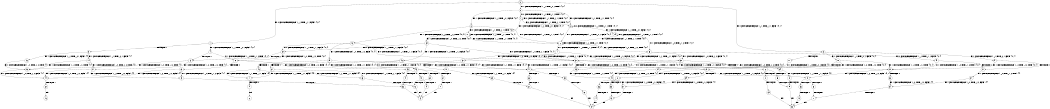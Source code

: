 digraph BCG {
size = "7, 10.5";
center = TRUE;
node [shape = circle];
0 [peripheries = 2];
0 -> 1 [label = "EX !0 !ATOMIC_EXCH_BRANCH (1, +1, TRUE, +1, 1, FALSE) !{0, 1}"];
0 -> 2 [label = "EX !1 !ATOMIC_EXCH_BRANCH (1, +1, TRUE, +0, 1, TRUE) !{0, 1}"];
0 -> 3 [label = "EX !0 !ATOMIC_EXCH_BRANCH (1, +1, TRUE, +1, 1, FALSE) !{0, 1}"];
1 -> 4 [label = "EX !1 !ATOMIC_EXCH_BRANCH (1, +1, TRUE, +0, 1, FALSE) !{0, 1}"];
1 -> 5 [label = "TERMINATE !0"];
2 -> 6 [label = "EX !1 !ATOMIC_EXCH_BRANCH (1, +1, TRUE, +0, 1, FALSE) !{0, 1}"];
2 -> 7 [label = "EX !0 !ATOMIC_EXCH_BRANCH (1, +1, TRUE, +1, 1, TRUE) !{0, 1}"];
2 -> 8 [label = "EX !0 !ATOMIC_EXCH_BRANCH (1, +1, TRUE, +1, 1, TRUE) !{0, 1}"];
3 -> 9 [label = "EX !1 !ATOMIC_EXCH_BRANCH (1, +1, TRUE, +0, 1, FALSE) !{0, 1}"];
3 -> 10 [label = "EX !1 !ATOMIC_EXCH_BRANCH (1, +1, TRUE, +0, 1, FALSE) !{0, 1}"];
3 -> 11 [label = "TERMINATE !0"];
4 -> 12 [label = "EX !1 !ATOMIC_EXCH_BRANCH (1, +0, TRUE, +1, 2, TRUE) !{0, 1}"];
4 -> 13 [label = "TERMINATE !0"];
5 -> 14 [label = "EX !1 !ATOMIC_EXCH_BRANCH (1, +1, TRUE, +0, 1, FALSE) !{1}"];
5 -> 15 [label = "EX !1 !ATOMIC_EXCH_BRANCH (1, +1, TRUE, +0, 1, FALSE) !{1}"];
6 -> 16 [label = "EX !1 !ATOMIC_EXCH_BRANCH (1, +0, TRUE, +1, 2, TRUE) !{0, 1}"];
6 -> 17 [label = "EX !0 !ATOMIC_EXCH_BRANCH (1, +1, TRUE, +1, 1, TRUE) !{0, 1}"];
6 -> 18 [label = "EX !0 !ATOMIC_EXCH_BRANCH (1, +1, TRUE, +1, 1, TRUE) !{0, 1}"];
7 -> 7 [label = "EX !0 !ATOMIC_EXCH_BRANCH (1, +1, TRUE, +1, 1, TRUE) !{0, 1}"];
7 -> 17 [label = "EX !1 !ATOMIC_EXCH_BRANCH (1, +1, TRUE, +0, 1, FALSE) !{0, 1}"];
7 -> 8 [label = "EX !0 !ATOMIC_EXCH_BRANCH (1, +1, TRUE, +1, 1, TRUE) !{0, 1}"];
8 -> 19 [label = "EX !1 !ATOMIC_EXCH_BRANCH (1, +1, TRUE, +0, 1, FALSE) !{0, 1}"];
8 -> 8 [label = "EX !0 !ATOMIC_EXCH_BRANCH (1, +1, TRUE, +1, 1, TRUE) !{0, 1}"];
8 -> 18 [label = "EX !1 !ATOMIC_EXCH_BRANCH (1, +1, TRUE, +0, 1, FALSE) !{0, 1}"];
9 -> 20 [label = "EX !1 !ATOMIC_EXCH_BRANCH (1, +0, TRUE, +1, 2, TRUE) !{0, 1}"];
9 -> 21 [label = "TERMINATE !0"];
10 -> 20 [label = "EX !1 !ATOMIC_EXCH_BRANCH (1, +0, TRUE, +1, 2, TRUE) !{0, 1}"];
10 -> 22 [label = "EX !1 !ATOMIC_EXCH_BRANCH (1, +0, TRUE, +1, 2, TRUE) !{0, 1}"];
10 -> 23 [label = "TERMINATE !0"];
11 -> 24 [label = "EX !1 !ATOMIC_EXCH_BRANCH (1, +1, TRUE, +0, 1, FALSE) !{1}"];
12 -> 25 [label = "EX !1 !ATOMIC_EXCH_BRANCH (1, +0, TRUE, +1, 2, FALSE) !{0, 1}"];
12 -> 26 [label = "TERMINATE !0"];
13 -> 27 [label = "EX !1 !ATOMIC_EXCH_BRANCH (1, +0, TRUE, +1, 2, TRUE) !{1}"];
13 -> 28 [label = "EX !1 !ATOMIC_EXCH_BRANCH (1, +0, TRUE, +1, 2, TRUE) !{1}"];
14 -> 27 [label = "EX !1 !ATOMIC_EXCH_BRANCH (1, +0, TRUE, +1, 2, TRUE) !{1}"];
14 -> 28 [label = "EX !1 !ATOMIC_EXCH_BRANCH (1, +0, TRUE, +1, 2, TRUE) !{1}"];
15 -> 28 [label = "EX !1 !ATOMIC_EXCH_BRANCH (1, +0, TRUE, +1, 2, TRUE) !{1}"];
16 -> 29 [label = "EX !1 !ATOMIC_EXCH_BRANCH (1, +0, TRUE, +1, 2, FALSE) !{0, 1}"];
16 -> 30 [label = "EX !0 !ATOMIC_EXCH_BRANCH (1, +1, TRUE, +1, 1, FALSE) !{0, 1}"];
16 -> 31 [label = "EX !0 !ATOMIC_EXCH_BRANCH (1, +1, TRUE, +1, 1, FALSE) !{0, 1}"];
17 -> 17 [label = "EX !0 !ATOMIC_EXCH_BRANCH (1, +1, TRUE, +1, 1, TRUE) !{0, 1}"];
17 -> 32 [label = "EX !1 !ATOMIC_EXCH_BRANCH (1, +0, TRUE, +1, 2, TRUE) !{0, 1}"];
17 -> 18 [label = "EX !0 !ATOMIC_EXCH_BRANCH (1, +1, TRUE, +1, 1, TRUE) !{0, 1}"];
18 -> 33 [label = "EX !1 !ATOMIC_EXCH_BRANCH (1, +0, TRUE, +1, 2, TRUE) !{0, 1}"];
18 -> 18 [label = "EX !0 !ATOMIC_EXCH_BRANCH (1, +1, TRUE, +1, 1, TRUE) !{0, 1}"];
18 -> 34 [label = "EX !1 !ATOMIC_EXCH_BRANCH (1, +0, TRUE, +1, 2, TRUE) !{0, 1}"];
19 -> 19 [label = "EX !0 !ATOMIC_EXCH_BRANCH (1, +1, TRUE, +1, 1, TRUE) !{0, 1}"];
19 -> 33 [label = "EX !1 !ATOMIC_EXCH_BRANCH (1, +0, TRUE, +1, 2, TRUE) !{0, 1}"];
19 -> 18 [label = "EX !0 !ATOMIC_EXCH_BRANCH (1, +1, TRUE, +1, 1, TRUE) !{0, 1}"];
20 -> 35 [label = "EX !1 !ATOMIC_EXCH_BRANCH (1, +0, TRUE, +1, 2, FALSE) !{0, 1}"];
20 -> 36 [label = "TERMINATE !0"];
21 -> 37 [label = "EX !1 !ATOMIC_EXCH_BRANCH (1, +0, TRUE, +1, 2, TRUE) !{1}"];
22 -> 35 [label = "EX !1 !ATOMIC_EXCH_BRANCH (1, +0, TRUE, +1, 2, FALSE) !{0, 1}"];
22 -> 38 [label = "EX !1 !ATOMIC_EXCH_BRANCH (1, +0, TRUE, +1, 2, FALSE) !{0, 1}"];
22 -> 39 [label = "TERMINATE !0"];
23 -> 40 [label = "EX !1 !ATOMIC_EXCH_BRANCH (1, +0, TRUE, +1, 2, TRUE) !{1}"];
24 -> 40 [label = "EX !1 !ATOMIC_EXCH_BRANCH (1, +0, TRUE, +1, 2, TRUE) !{1}"];
25 -> 41 [label = "TERMINATE !0"];
25 -> 42 [label = "TERMINATE !1"];
26 -> 43 [label = "EX !1 !ATOMIC_EXCH_BRANCH (1, +0, TRUE, +1, 2, FALSE) !{1}"];
26 -> 44 [label = "EX !1 !ATOMIC_EXCH_BRANCH (1, +0, TRUE, +1, 2, FALSE) !{1}"];
27 -> 43 [label = "EX !1 !ATOMIC_EXCH_BRANCH (1, +0, TRUE, +1, 2, FALSE) !{1}"];
27 -> 44 [label = "EX !1 !ATOMIC_EXCH_BRANCH (1, +0, TRUE, +1, 2, FALSE) !{1}"];
28 -> 44 [label = "EX !1 !ATOMIC_EXCH_BRANCH (1, +0, TRUE, +1, 2, FALSE) !{1}"];
29 -> 45 [label = "EX !0 !ATOMIC_EXCH_BRANCH (1, +1, TRUE, +1, 1, FALSE) !{0, 1}"];
29 -> 46 [label = "TERMINATE !1"];
29 -> 47 [label = "EX !0 !ATOMIC_EXCH_BRANCH (1, +1, TRUE, +1, 1, FALSE) !{0, 1}"];
30 -> 12 [label = "EX !1 !ATOMIC_EXCH_BRANCH (1, +0, TRUE, +1, 2, TRUE) !{0, 1}"];
30 -> 13 [label = "TERMINATE !0"];
31 -> 20 [label = "EX !1 !ATOMIC_EXCH_BRANCH (1, +0, TRUE, +1, 2, TRUE) !{0, 1}"];
31 -> 22 [label = "EX !1 !ATOMIC_EXCH_BRANCH (1, +0, TRUE, +1, 2, TRUE) !{0, 1}"];
31 -> 23 [label = "TERMINATE !0"];
32 -> 30 [label = "EX !0 !ATOMIC_EXCH_BRANCH (1, +1, TRUE, +1, 1, FALSE) !{0, 1}"];
32 -> 48 [label = "EX !1 !ATOMIC_EXCH_BRANCH (1, +0, TRUE, +1, 2, FALSE) !{0, 1}"];
32 -> 31 [label = "EX !0 !ATOMIC_EXCH_BRANCH (1, +1, TRUE, +1, 1, FALSE) !{0, 1}"];
33 -> 49 [label = "EX !0 !ATOMIC_EXCH_BRANCH (1, +1, TRUE, +1, 1, FALSE) !{0, 1}"];
33 -> 50 [label = "EX !1 !ATOMIC_EXCH_BRANCH (1, +0, TRUE, +1, 2, FALSE) !{0, 1}"];
33 -> 31 [label = "EX !0 !ATOMIC_EXCH_BRANCH (1, +1, TRUE, +1, 1, FALSE) !{0, 1}"];
34 -> 50 [label = "EX !1 !ATOMIC_EXCH_BRANCH (1, +0, TRUE, +1, 2, FALSE) !{0, 1}"];
34 -> 31 [label = "EX !0 !ATOMIC_EXCH_BRANCH (1, +1, TRUE, +1, 1, FALSE) !{0, 1}"];
34 -> 51 [label = "EX !1 !ATOMIC_EXCH_BRANCH (1, +0, TRUE, +1, 2, FALSE) !{0, 1}"];
35 -> 52 [label = "TERMINATE !0"];
35 -> 53 [label = "TERMINATE !1"];
36 -> 54 [label = "EX !1 !ATOMIC_EXCH_BRANCH (1, +0, TRUE, +1, 2, FALSE) !{1}"];
37 -> 54 [label = "EX !1 !ATOMIC_EXCH_BRANCH (1, +0, TRUE, +1, 2, FALSE) !{1}"];
38 -> 55 [label = "TERMINATE !0"];
38 -> 56 [label = "TERMINATE !1"];
39 -> 57 [label = "EX !1 !ATOMIC_EXCH_BRANCH (1, +0, TRUE, +1, 2, FALSE) !{1}"];
40 -> 57 [label = "EX !1 !ATOMIC_EXCH_BRANCH (1, +0, TRUE, +1, 2, FALSE) !{1}"];
41 -> 58 [label = "TERMINATE !1"];
42 -> 59 [label = "TERMINATE !0"];
43 -> 58 [label = "TERMINATE !1"];
44 -> 60 [label = "TERMINATE !1"];
45 -> 61 [label = "TERMINATE !0"];
45 -> 62 [label = "TERMINATE !1"];
46 -> 63 [label = "EX !0 !ATOMIC_EXCH_BRANCH (1, +1, TRUE, +1, 1, FALSE) !{0}"];
46 -> 64 [label = "EX !0 !ATOMIC_EXCH_BRANCH (1, +1, TRUE, +1, 1, FALSE) !{0}"];
47 -> 65 [label = "TERMINATE !0"];
47 -> 66 [label = "TERMINATE !1"];
48 -> 45 [label = "EX !0 !ATOMIC_EXCH_BRANCH (1, +1, TRUE, +1, 1, FALSE) !{0, 1}"];
48 -> 67 [label = "TERMINATE !1"];
48 -> 47 [label = "EX !0 !ATOMIC_EXCH_BRANCH (1, +1, TRUE, +1, 1, FALSE) !{0, 1}"];
49 -> 20 [label = "EX !1 !ATOMIC_EXCH_BRANCH (1, +0, TRUE, +1, 2, TRUE) !{0, 1}"];
49 -> 21 [label = "TERMINATE !0"];
50 -> 68 [label = "EX !0 !ATOMIC_EXCH_BRANCH (1, +1, TRUE, +1, 1, FALSE) !{0, 1}"];
50 -> 69 [label = "TERMINATE !1"];
50 -> 47 [label = "EX !0 !ATOMIC_EXCH_BRANCH (1, +1, TRUE, +1, 1, FALSE) !{0, 1}"];
51 -> 47 [label = "EX !0 !ATOMIC_EXCH_BRANCH (1, +1, TRUE, +1, 1, FALSE) !{0, 1}"];
51 -> 70 [label = "TERMINATE !1"];
52 -> 71 [label = "TERMINATE !1"];
53 -> 72 [label = "TERMINATE !0"];
54 -> 71 [label = "TERMINATE !1"];
55 -> 73 [label = "TERMINATE !1"];
56 -> 74 [label = "TERMINATE !0"];
57 -> 73 [label = "TERMINATE !1"];
58 -> 75 [label = "exit"];
59 -> 75 [label = "exit"];
60 -> 76 [label = "exit"];
61 -> 77 [label = "TERMINATE !1"];
62 -> 78 [label = "TERMINATE !0"];
63 -> 78 [label = "TERMINATE !0"];
64 -> 79 [label = "TERMINATE !0"];
65 -> 80 [label = "TERMINATE !1"];
66 -> 81 [label = "TERMINATE !0"];
67 -> 63 [label = "EX !0 !ATOMIC_EXCH_BRANCH (1, +1, TRUE, +1, 1, FALSE) !{0}"];
67 -> 64 [label = "EX !0 !ATOMIC_EXCH_BRANCH (1, +1, TRUE, +1, 1, FALSE) !{0}"];
68 -> 82 [label = "TERMINATE !0"];
68 -> 83 [label = "TERMINATE !1"];
69 -> 84 [label = "EX !0 !ATOMIC_EXCH_BRANCH (1, +1, TRUE, +1, 1, FALSE) !{0}"];
70 -> 85 [label = "EX !0 !ATOMIC_EXCH_BRANCH (1, +1, TRUE, +1, 1, FALSE) !{0}"];
71 -> 86 [label = "exit"];
72 -> 86 [label = "exit"];
73 -> 87 [label = "exit"];
74 -> 87 [label = "exit"];
77 -> 75 [label = "exit"];
78 -> 75 [label = "exit"];
79 -> 88 [label = "exit"];
80 -> 87 [label = "exit"];
81 -> 87 [label = "exit"];
82 -> 89 [label = "TERMINATE !1"];
83 -> 90 [label = "TERMINATE !0"];
84 -> 90 [label = "TERMINATE !0"];
85 -> 81 [label = "TERMINATE !0"];
89 -> 86 [label = "exit"];
90 -> 86 [label = "exit"];
}

